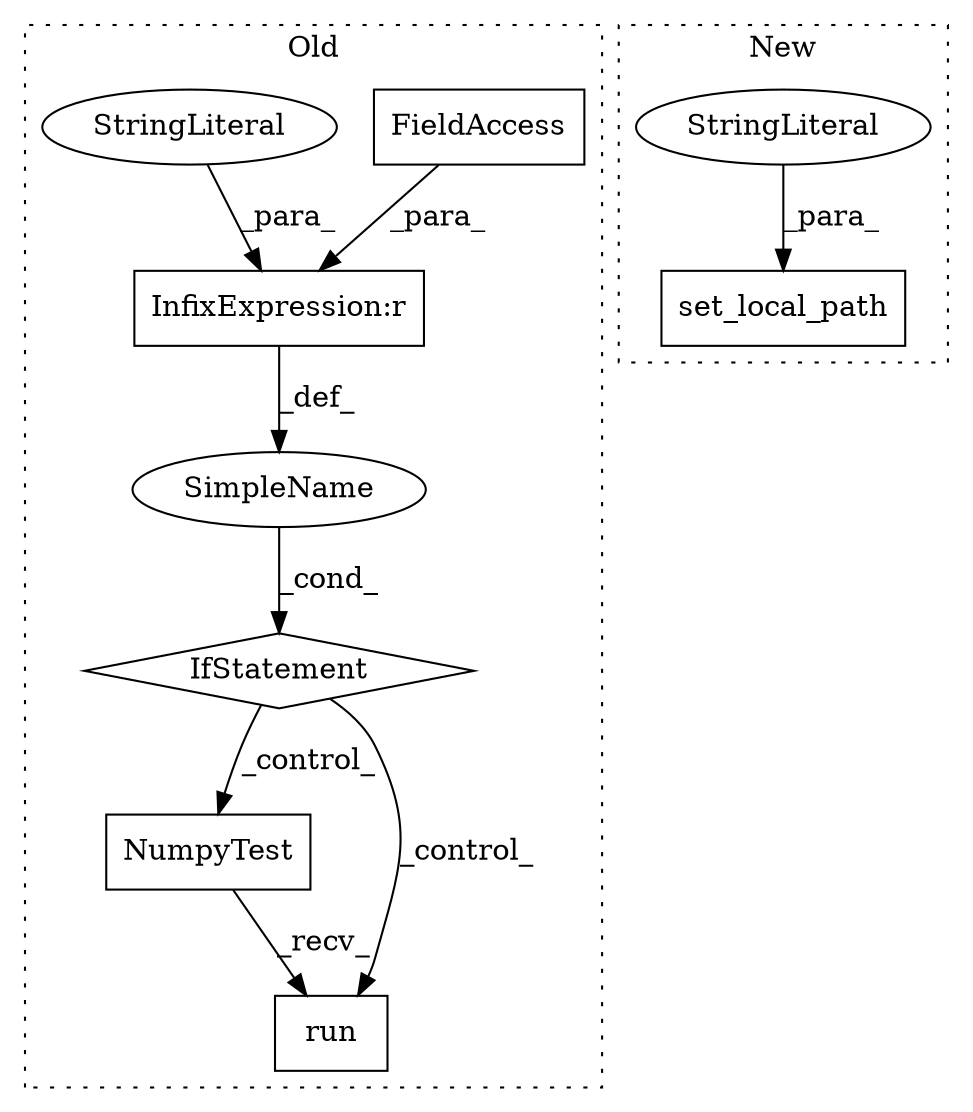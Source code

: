 digraph G {
subgraph cluster0 {
1 [label="IfStatement" a="25" s="3147,3173" l="4,2" shape="diamond"];
3 [label="InfixExpression:r" a="27" s="3159" l="4" shape="box"];
4 [label="SimpleName" a="42" s="" l="" shape="ellipse"];
5 [label="NumpyTest" a="32" s="3183" l="11" shape="box"];
6 [label="FieldAccess" a="22" s="3151" l="8" shape="box"];
7 [label="run" a="32" s="3195" l="5" shape="box"];
8 [label="StringLiteral" a="45" s="3163" l="10" shape="ellipse"];
label = "Old";
style="dotted";
}
subgraph cluster1 {
2 [label="set_local_path" a="32" s="218,240" l="15,1" shape="box"];
9 [label="StringLiteral" a="45" s="233" l="7" shape="ellipse"];
label = "New";
style="dotted";
}
1 -> 5 [label="_control_"];
1 -> 7 [label="_control_"];
3 -> 4 [label="_def_"];
4 -> 1 [label="_cond_"];
5 -> 7 [label="_recv_"];
6 -> 3 [label="_para_"];
8 -> 3 [label="_para_"];
9 -> 2 [label="_para_"];
}